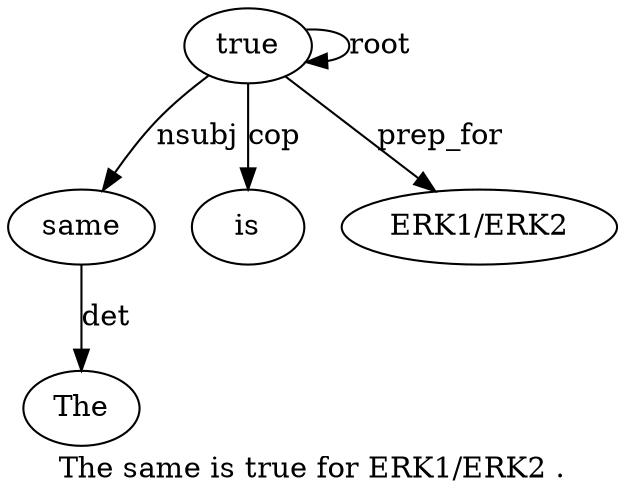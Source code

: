 digraph "The same is true for ERK1/ERK2 ." {
label="The same is true for ERK1/ERK2 .";
same2 [style=filled, fillcolor=white, label=same];
The1 [style=filled, fillcolor=white, label=The];
same2 -> The1  [label=det];
true4 [style=filled, fillcolor=white, label=true];
true4 -> same2  [label=nsubj];
is3 [style=filled, fillcolor=white, label=is];
true4 -> is3  [label=cop];
true4 -> true4  [label=root];
"ERK1/ERK26" [style=filled, fillcolor=white, label="ERK1/ERK2"];
true4 -> "ERK1/ERK26"  [label=prep_for];
}
